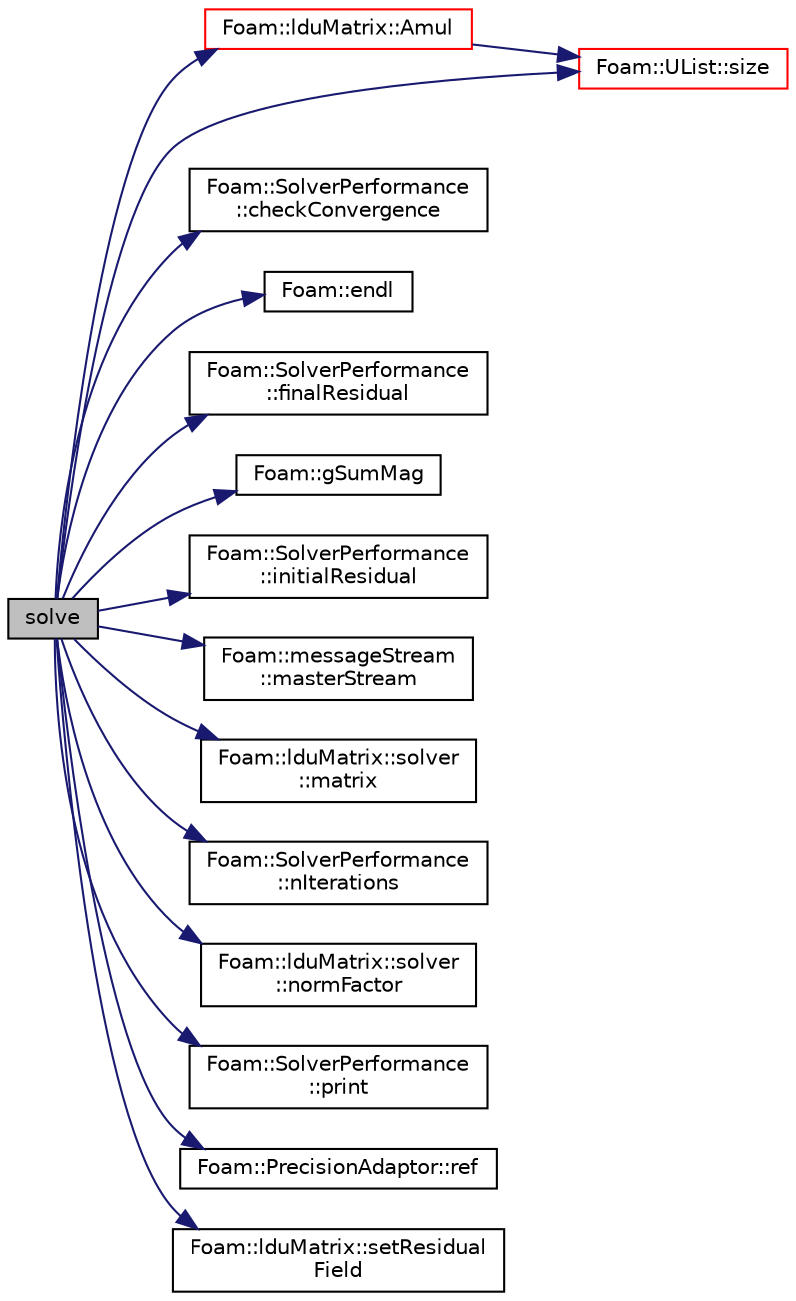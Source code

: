 digraph "solve"
{
  bgcolor="transparent";
  edge [fontname="Helvetica",fontsize="10",labelfontname="Helvetica",labelfontsize="10"];
  node [fontname="Helvetica",fontsize="10",shape=record];
  rankdir="LR";
  Node1 [label="solve",height=0.2,width=0.4,color="black", fillcolor="grey75", style="filled" fontcolor="black"];
  Node1 -> Node2 [color="midnightblue",fontsize="10",style="solid",fontname="Helvetica"];
  Node2 [label="Foam::lduMatrix::Amul",height=0.2,width=0.4,color="red",URL="$classFoam_1_1lduMatrix.html#a16ad9e2dc8f9e41ed0b43dc8669701e2",tooltip="Matrix multiplication with updated interfaces. "];
  Node2 -> Node3 [color="midnightblue",fontsize="10",style="solid",fontname="Helvetica"];
  Node3 [label="Foam::UList::size",height=0.2,width=0.4,color="red",URL="$classFoam_1_1UList.html#afee03bfededf699921815b2bf3c41e35",tooltip="Override size to be inconsistent with allocated storage. "];
  Node1 -> Node4 [color="midnightblue",fontsize="10",style="solid",fontname="Helvetica"];
  Node4 [label="Foam::SolverPerformance\l::checkConvergence",height=0.2,width=0.4,color="black",URL="$classFoam_1_1SolverPerformance.html#ab5771e4f4a15c47b3c719a33255be433",tooltip="Check, store and return convergence. "];
  Node1 -> Node5 [color="midnightblue",fontsize="10",style="solid",fontname="Helvetica"];
  Node5 [label="Foam::endl",height=0.2,width=0.4,color="black",URL="$namespaceFoam.html#a2db8fe02a0d3909e9351bb4275b23ce4",tooltip="Add newline and flush stream. "];
  Node1 -> Node6 [color="midnightblue",fontsize="10",style="solid",fontname="Helvetica"];
  Node6 [label="Foam::SolverPerformance\l::finalResidual",height=0.2,width=0.4,color="black",URL="$classFoam_1_1SolverPerformance.html#a43c82634f37392c0b922a3e3bf63e989",tooltip="Return final residual. "];
  Node1 -> Node7 [color="midnightblue",fontsize="10",style="solid",fontname="Helvetica"];
  Node7 [label="Foam::gSumMag",height=0.2,width=0.4,color="black",URL="$namespaceFoam.html#abd4843da8606f65b57793be540c65dd9"];
  Node1 -> Node8 [color="midnightblue",fontsize="10",style="solid",fontname="Helvetica"];
  Node8 [label="Foam::SolverPerformance\l::initialResidual",height=0.2,width=0.4,color="black",URL="$classFoam_1_1SolverPerformance.html#ada79384f422e9fe14a88b47dc2648de7",tooltip="Return initial residual. "];
  Node1 -> Node9 [color="midnightblue",fontsize="10",style="solid",fontname="Helvetica"];
  Node9 [label="Foam::messageStream\l::masterStream",height=0.2,width=0.4,color="black",URL="$classFoam_1_1messageStream.html#a0edcebd1d86ac65765e16f155d17b351",tooltip="Convert to OSstream. "];
  Node1 -> Node10 [color="midnightblue",fontsize="10",style="solid",fontname="Helvetica"];
  Node10 [label="Foam::lduMatrix::solver\l::matrix",height=0.2,width=0.4,color="black",URL="$classFoam_1_1lduMatrix_1_1solver.html#a6c69a7b7081aed05771c6da44c39d654"];
  Node1 -> Node11 [color="midnightblue",fontsize="10",style="solid",fontname="Helvetica"];
  Node11 [label="Foam::SolverPerformance\l::nIterations",height=0.2,width=0.4,color="black",URL="$classFoam_1_1SolverPerformance.html#a43abe60f1eb483495791f10156446d9f",tooltip="Return number of iterations. "];
  Node1 -> Node12 [color="midnightblue",fontsize="10",style="solid",fontname="Helvetica"];
  Node12 [label="Foam::lduMatrix::solver\l::normFactor",height=0.2,width=0.4,color="black",URL="$classFoam_1_1lduMatrix_1_1solver.html#a9d3223b76f1250ba158ab7862f92a2ce",tooltip="Return the matrix norm used to normalise the residual for the stopping criterion. ..."];
  Node1 -> Node13 [color="midnightblue",fontsize="10",style="solid",fontname="Helvetica"];
  Node13 [label="Foam::SolverPerformance\l::print",height=0.2,width=0.4,color="black",URL="$classFoam_1_1SolverPerformance.html#a188be8f705fb9c9680b30b2d6c3ba910",tooltip="Print summary of solver performance to the given stream. "];
  Node1 -> Node14 [color="midnightblue",fontsize="10",style="solid",fontname="Helvetica"];
  Node14 [label="Foam::PrecisionAdaptor::ref",height=0.2,width=0.4,color="black",URL="$classFoam_1_1PrecisionAdaptor.html#a5bc1dca59724a1fe5d0f6e27bbb7a619",tooltip="Allow modification without const-ref check. "];
  Node1 -> Node15 [color="midnightblue",fontsize="10",style="solid",fontname="Helvetica"];
  Node15 [label="Foam::lduMatrix::setResidual\lField",height=0.2,width=0.4,color="black",URL="$classFoam_1_1lduMatrix.html#a5e5d30d73290f43ce918b646637f2a6b",tooltip="Set the residual field using an IOField on the object registry if it exists. "];
  Node1 -> Node3 [color="midnightblue",fontsize="10",style="solid",fontname="Helvetica"];
}
